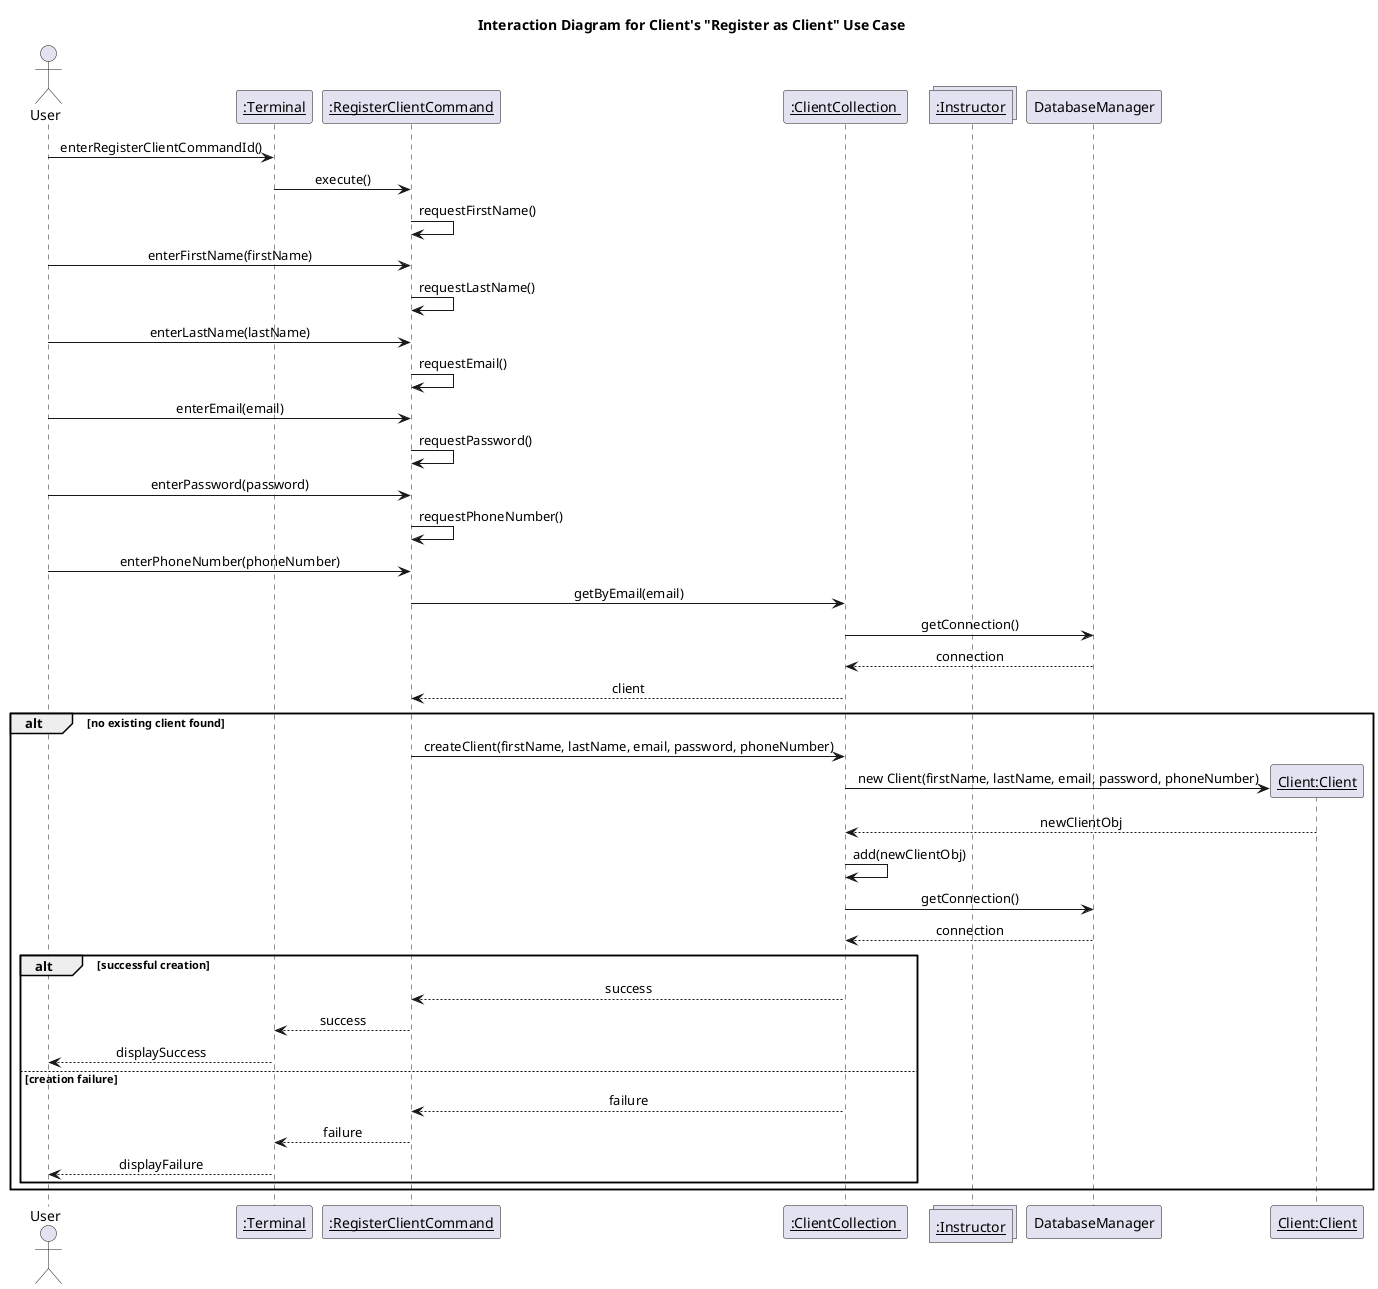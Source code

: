 @startuml Interaction Diagram for Client's "Register as Client" Use Case
title Interaction Diagram for Client's "Register as Client" Use Case
skinparam sequenceMessageAlignment center

actor "User" as user
participant "<u>:Terminal" as terminal
participant "<u>:RegisterClientCommand" as command
participant "<u>:ClientCollection " as clientCollection
collections "<u>:Instructor" as instructors
participant "DatabaseManager" as databaseManager
participant "<u>Client:Client" as newClientObj

user -> terminal : enterRegisterClientCommandId()
terminal -> command : execute()
command -> command : requestFirstName()
user -> command : enterFirstName(firstName)
command -> command : requestLastName()
user -> command : enterLastName(lastName)
command -> command : requestEmail()
user -> command : enterEmail(email)
command -> command : requestPassword()
user -> command : enterPassword(password)
command -> command : requestPhoneNumber()
user -> command : enterPhoneNumber(phoneNumber)

command -> clientCollection : getByEmail(email)
clientCollection -> databaseManager : getConnection()
databaseManager --> clientCollection : connection
clientCollection --> command : client

alt no existing client found
    command -> clientCollection : createClient(firstName, lastName, email, password, phoneNumber)
    clientCollection -> newClientObj ** : new Client(firstName, lastName, email, password, phoneNumber)
    newClientObj --> clientCollection : newClientObj
    clientCollection -> clientCollection : add(newClientObj)
    clientCollection -> databaseManager : getConnection()
    databaseManager --> clientCollection : connection
    alt successful creation
        clientCollection --> command : success
        command --> terminal : success
        terminal --> user : displaySuccess
    else creation failure
        clientCollection --> command : failure
        command --> terminal : failure
        terminal --> user : displayFailure
    end
end
@enduml